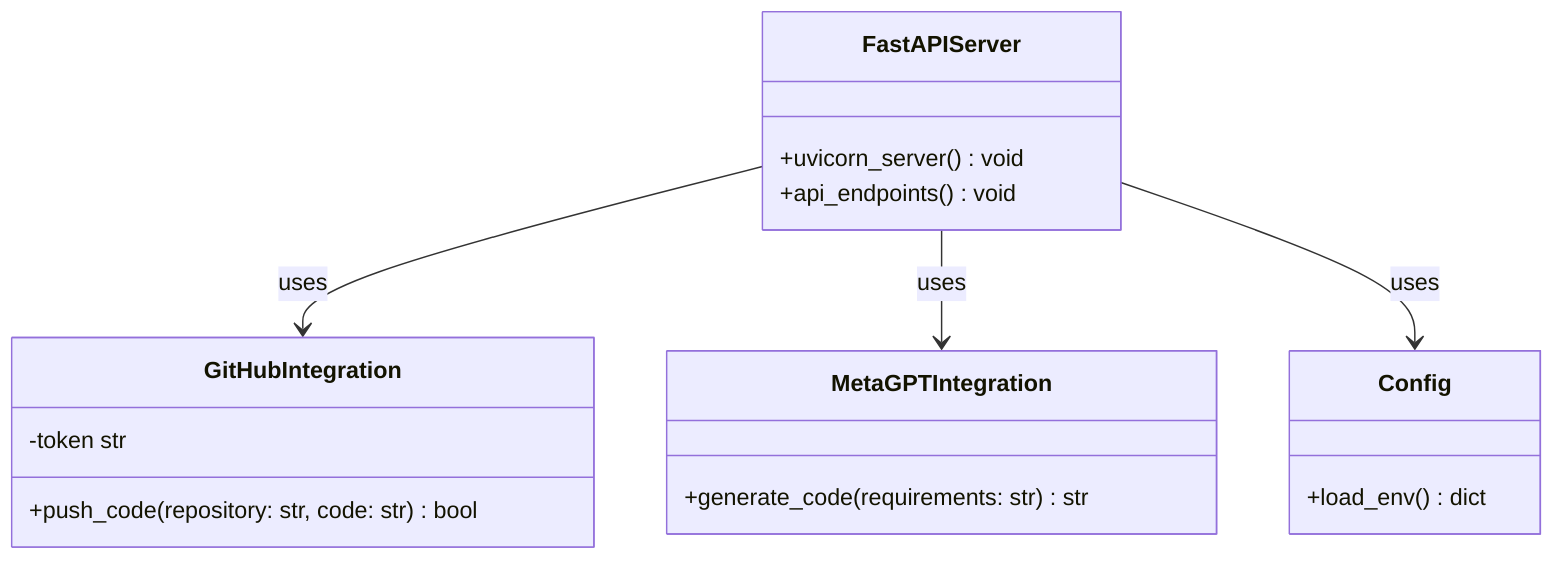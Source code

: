 classDiagram
    class FastAPIServer {
        +uvicorn_server() void
        +api_endpoints() void
    }
    class GitHubIntegration {
        -token str
        +push_code(repository: str, code: str) bool
    }
    class MetaGPTIntegration {
        +generate_code(requirements: str) str
    }
    class Config {
        +load_env() dict
    }
    FastAPIServer --> GitHubIntegration : uses
    FastAPIServer --> MetaGPTIntegration : uses
    FastAPIServer --> Config : uses